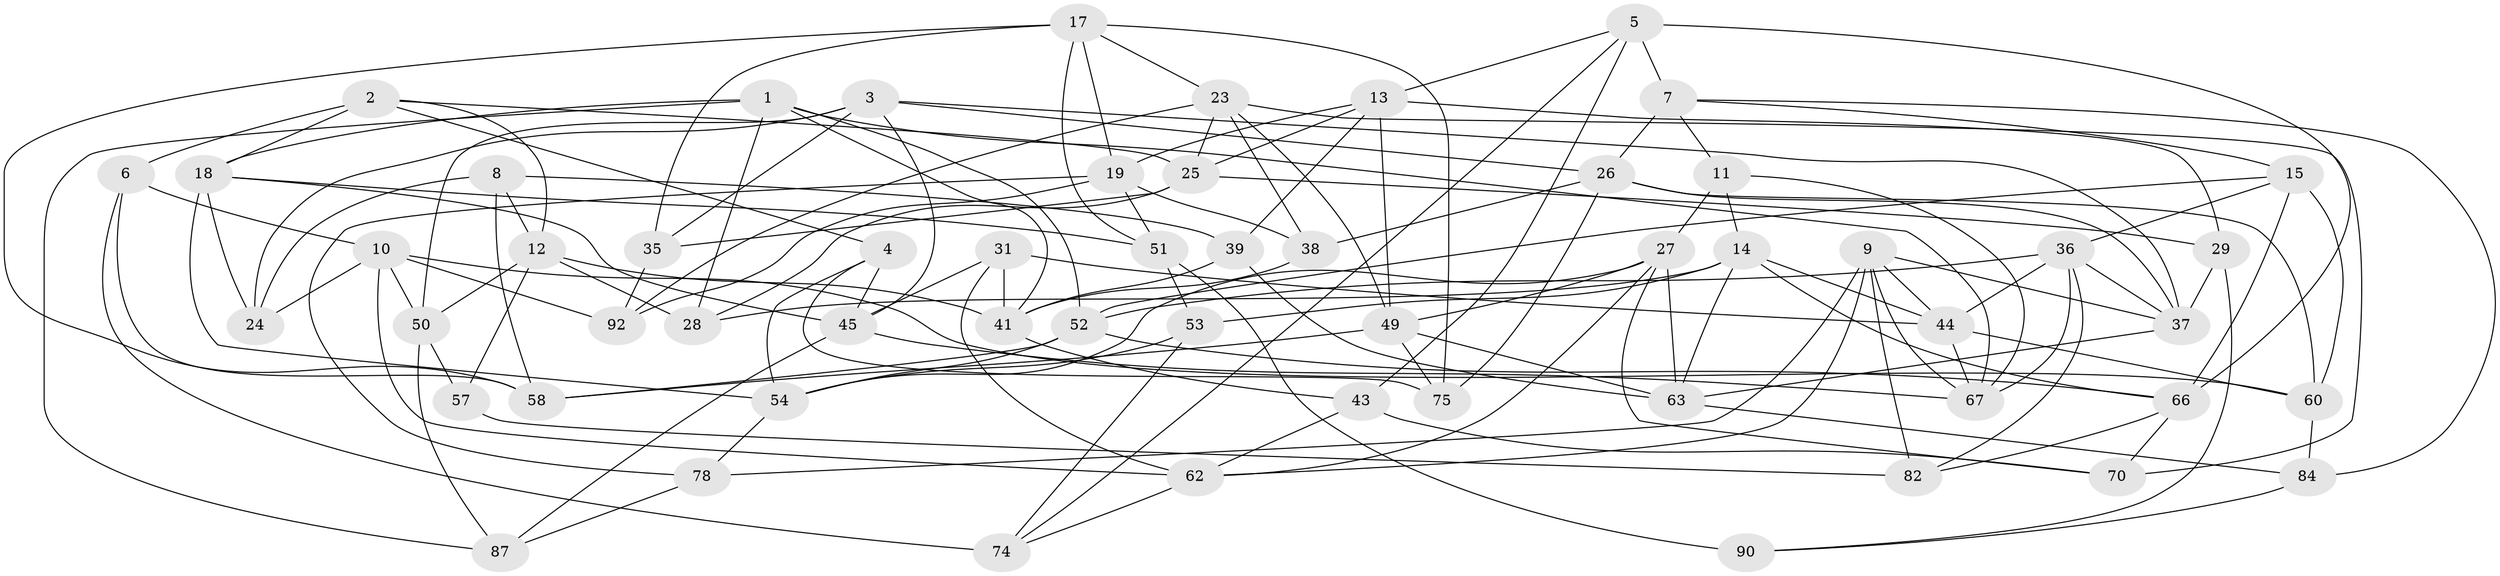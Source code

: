 // original degree distribution, {4: 1.0}
// Generated by graph-tools (version 1.1) at 2025/42/03/06/25 10:42:24]
// undirected, 57 vertices, 143 edges
graph export_dot {
graph [start="1"]
  node [color=gray90,style=filled];
  1 [super="+42"];
  2 [super="+16"];
  3 [super="+76"];
  4;
  5 [super="+85"];
  6 [super="+21"];
  7 [super="+33"];
  8;
  9 [super="+22"];
  10 [super="+47"];
  11;
  12 [super="+20"];
  13 [super="+91"];
  14 [super="+79"];
  15 [super="+30"];
  17 [super="+48"];
  18 [super="+72"];
  19 [super="+34"];
  23 [super="+55"];
  24;
  25 [super="+80"];
  26 [super="+32"];
  27 [super="+59"];
  28;
  29;
  31;
  35;
  36 [super="+46"];
  37 [super="+40"];
  38;
  39;
  41 [super="+69"];
  43;
  44 [super="+71"];
  45 [super="+83"];
  49 [super="+61"];
  50 [super="+56"];
  51 [super="+81"];
  52 [super="+89"];
  53;
  54 [super="+88"];
  57;
  58 [super="+73"];
  60 [super="+65"];
  62 [super="+64"];
  63 [super="+77"];
  66 [super="+86"];
  67 [super="+68"];
  70;
  74;
  75;
  78;
  82;
  84;
  87;
  90;
  92;
  1 -- 87;
  1 -- 28;
  1 -- 18;
  1 -- 41;
  1 -- 52;
  1 -- 67;
  2 -- 4;
  2 -- 18;
  2 -- 25;
  2 -- 12;
  2 -- 6 [weight=2];
  3 -- 26;
  3 -- 24;
  3 -- 45;
  3 -- 35;
  3 -- 37;
  3 -- 50;
  4 -- 75;
  4 -- 54;
  4 -- 45;
  5 -- 74;
  5 -- 13;
  5 -- 66;
  5 -- 43;
  5 -- 7 [weight=2];
  6 -- 58 [weight=2];
  6 -- 74;
  6 -- 10;
  7 -- 15;
  7 -- 11;
  7 -- 26;
  7 -- 84;
  8 -- 39;
  8 -- 12;
  8 -- 24;
  8 -- 58;
  9 -- 82;
  9 -- 67;
  9 -- 62;
  9 -- 78;
  9 -- 44;
  9 -- 37;
  10 -- 62;
  10 -- 92;
  10 -- 50;
  10 -- 24;
  10 -- 60;
  11 -- 27;
  11 -- 14;
  11 -- 67;
  12 -- 41;
  12 -- 57;
  12 -- 50;
  12 -- 28;
  13 -- 29;
  13 -- 39;
  13 -- 19;
  13 -- 25;
  13 -- 49;
  14 -- 53;
  14 -- 44;
  14 -- 66;
  14 -- 28;
  14 -- 63;
  15 -- 36;
  15 -- 52;
  15 -- 66;
  15 -- 60 [weight=2];
  17 -- 23;
  17 -- 51;
  17 -- 19;
  17 -- 75;
  17 -- 35;
  17 -- 58;
  18 -- 45;
  18 -- 24;
  18 -- 51;
  18 -- 54;
  19 -- 92;
  19 -- 38;
  19 -- 51;
  19 -- 78;
  23 -- 70;
  23 -- 49;
  23 -- 92;
  23 -- 38;
  23 -- 25;
  25 -- 35;
  25 -- 28;
  25 -- 29;
  26 -- 38;
  26 -- 75;
  26 -- 60;
  26 -- 37;
  27 -- 70;
  27 -- 63;
  27 -- 62;
  27 -- 49;
  27 -- 54;
  29 -- 37;
  29 -- 90;
  31 -- 44;
  31 -- 45;
  31 -- 41;
  31 -- 62;
  35 -- 92;
  36 -- 52;
  36 -- 82;
  36 -- 67;
  36 -- 44;
  36 -- 37;
  37 -- 63;
  38 -- 41;
  39 -- 63;
  39 -- 41;
  41 -- 43;
  43 -- 70;
  43 -- 62;
  44 -- 60;
  44 -- 67;
  45 -- 67;
  45 -- 87;
  49 -- 63;
  49 -- 75;
  49 -- 58;
  50 -- 57 [weight=2];
  50 -- 87;
  51 -- 53;
  51 -- 90 [weight=2];
  52 -- 66;
  52 -- 54;
  52 -- 58;
  53 -- 74;
  53 -- 54;
  54 -- 78;
  57 -- 82;
  60 -- 84;
  62 -- 74;
  63 -- 84;
  66 -- 70;
  66 -- 82;
  78 -- 87;
  84 -- 90;
}

